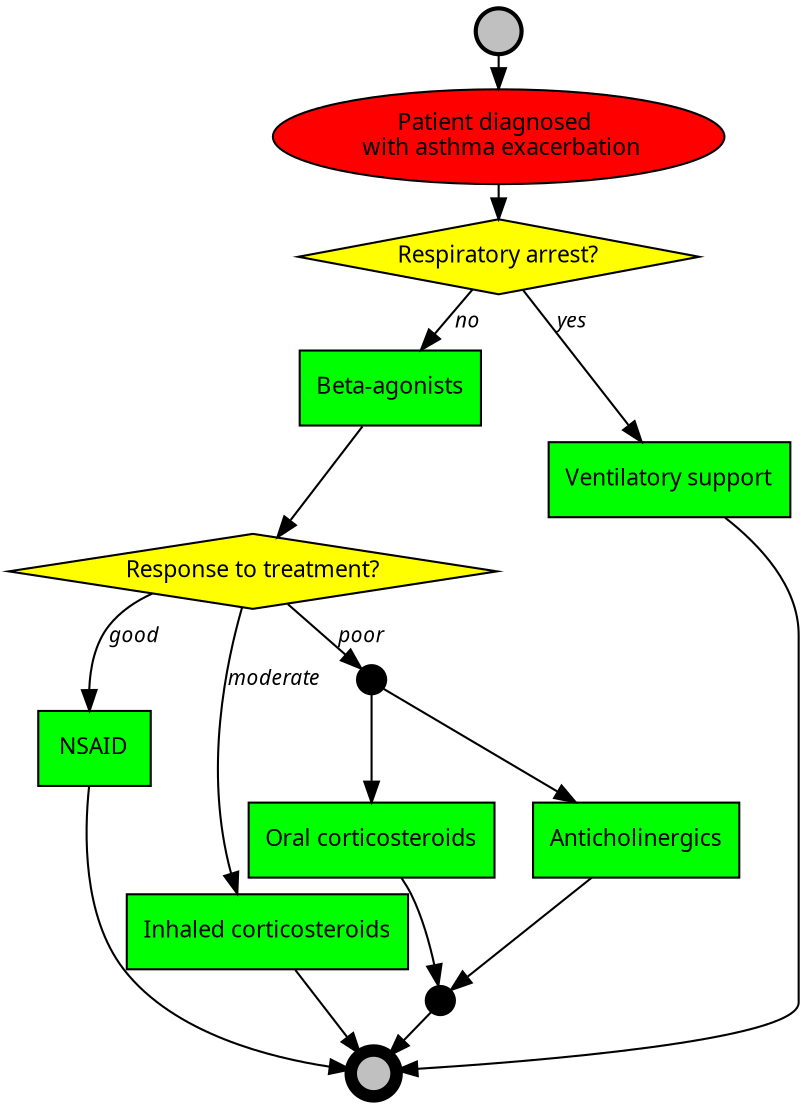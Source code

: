 digraph AE {
	ranksep=0.1;
	node [shape=box, style=filled, fillcolor=green, fontname=Calibri, fontsize=11];
	edge [fontname="Calibri Italic", fontsize=10];

	// Context
	c_ae [label="Patient diagnosed \n with asthma exacerbation", shape=oval, style=filled, fillcolor=red];
	
	// Event nodes
	e_start [shape=circle, label="", width=0.3, penwidth=2, fillcolor="gray"];
	e_end [shape=circle, label="", width=0.3, penwidth=6, fillcolor="gray"];
	
	// Action nodes
	a_beta_agonists [label="Beta-agonists"];
	a_nsaid [label="NSAID"];
	a_inh_cortico [label="Inhaled corticosteroids"];
	a_oral_cortico [label="Oral corticosteroids"];
	a_anti [label="Anticholinergics"];
	a_vent_support [label="Ventilatory support"];
	// Decisions
	d_arrest [shape=diamond, fillcolor=yellow, label="Respiratory arrest?"];
	d_response [shape=diamond, fillcolor=yellow, label="Response to treatment?"];
	// Parallel
	p1 [shape=circle, label="", width=0.2, fillcolor=black];
	p2 [shape=circle, label="", width=0.2, fillcolor=black];

	// Arcs
	e_start -> c_ae -> d_arrest;
	d_arrest -> a_vent_support [label="yes"];
	a_vent_support -> e_end;
	d_arrest -> a_beta_agonists [label="no"];
	a_beta_agonists -> d_response;
	d_response -> a_nsaid [label="good"];
	a_nsaid -> e_end;
	d_response -> a_inh_cortico [label="moderate"];
	a_inh_cortico-> e_end;
	d_response -> p1 [label="poor"];
	p1 -> a_oral_cortico -> p2;
	p1 -> a_anti -> p2;
	p2 -> e_end;
}